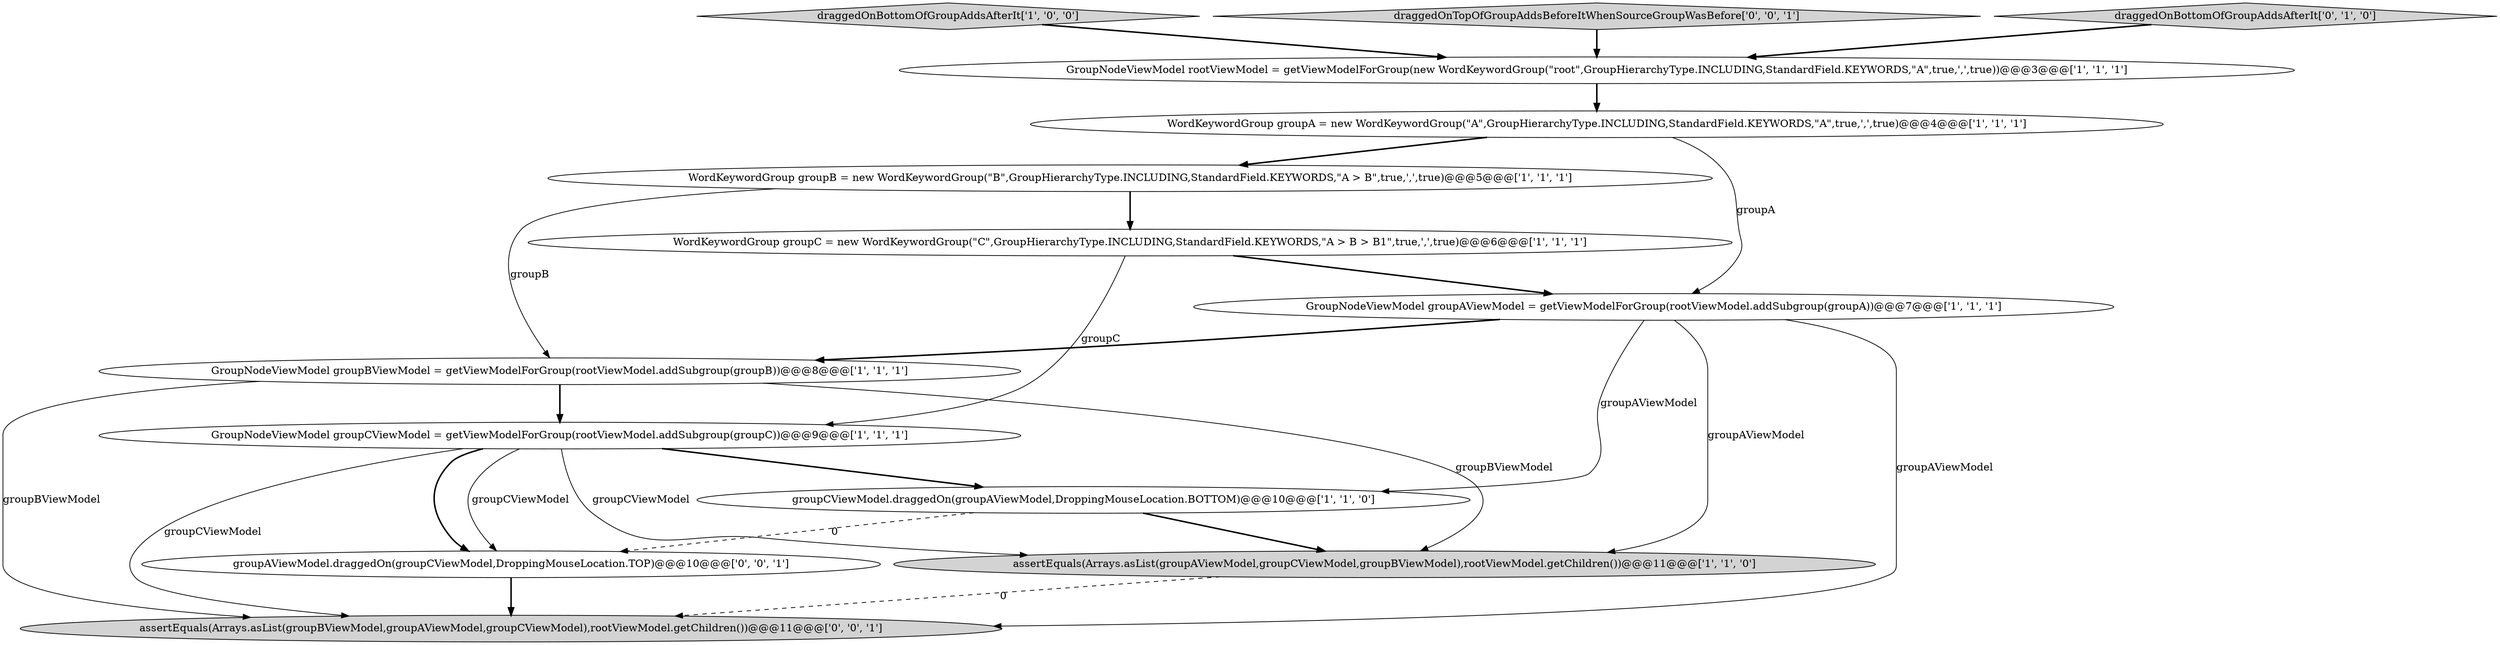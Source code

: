 digraph {
4 [style = filled, label = "WordKeywordGroup groupC = new WordKeywordGroup(\"C\",GroupHierarchyType.INCLUDING,StandardField.KEYWORDS,\"A > B > B1\",true,',',true)@@@6@@@['1', '1', '1']", fillcolor = white, shape = ellipse image = "AAA0AAABBB1BBB"];
1 [style = filled, label = "WordKeywordGroup groupB = new WordKeywordGroup(\"B\",GroupHierarchyType.INCLUDING,StandardField.KEYWORDS,\"A > B\",true,',',true)@@@5@@@['1', '1', '1']", fillcolor = white, shape = ellipse image = "AAA0AAABBB1BBB"];
11 [style = filled, label = "assertEquals(Arrays.asList(groupBViewModel,groupAViewModel,groupCViewModel),rootViewModel.getChildren())@@@11@@@['0', '0', '1']", fillcolor = lightgray, shape = ellipse image = "AAA0AAABBB3BBB"];
8 [style = filled, label = "groupCViewModel.draggedOn(groupAViewModel,DroppingMouseLocation.BOTTOM)@@@10@@@['1', '1', '0']", fillcolor = white, shape = ellipse image = "AAA0AAABBB1BBB"];
9 [style = filled, label = "draggedOnBottomOfGroupAddsAfterIt['1', '0', '0']", fillcolor = lightgray, shape = diamond image = "AAA0AAABBB1BBB"];
5 [style = filled, label = "GroupNodeViewModel rootViewModel = getViewModelForGroup(new WordKeywordGroup(\"root\",GroupHierarchyType.INCLUDING,StandardField.KEYWORDS,\"A\",true,',',true))@@@3@@@['1', '1', '1']", fillcolor = white, shape = ellipse image = "AAA0AAABBB1BBB"];
7 [style = filled, label = "GroupNodeViewModel groupCViewModel = getViewModelForGroup(rootViewModel.addSubgroup(groupC))@@@9@@@['1', '1', '1']", fillcolor = white, shape = ellipse image = "AAA0AAABBB1BBB"];
3 [style = filled, label = "assertEquals(Arrays.asList(groupAViewModel,groupCViewModel,groupBViewModel),rootViewModel.getChildren())@@@11@@@['1', '1', '0']", fillcolor = lightgray, shape = ellipse image = "AAA0AAABBB1BBB"];
13 [style = filled, label = "draggedOnTopOfGroupAddsBeforeItWhenSourceGroupWasBefore['0', '0', '1']", fillcolor = lightgray, shape = diamond image = "AAA0AAABBB3BBB"];
12 [style = filled, label = "groupAViewModel.draggedOn(groupCViewModel,DroppingMouseLocation.TOP)@@@10@@@['0', '0', '1']", fillcolor = white, shape = ellipse image = "AAA0AAABBB3BBB"];
10 [style = filled, label = "draggedOnBottomOfGroupAddsAfterIt['0', '1', '0']", fillcolor = lightgray, shape = diamond image = "AAA0AAABBB2BBB"];
0 [style = filled, label = "WordKeywordGroup groupA = new WordKeywordGroup(\"A\",GroupHierarchyType.INCLUDING,StandardField.KEYWORDS,\"A\",true,',',true)@@@4@@@['1', '1', '1']", fillcolor = white, shape = ellipse image = "AAA0AAABBB1BBB"];
6 [style = filled, label = "GroupNodeViewModel groupBViewModel = getViewModelForGroup(rootViewModel.addSubgroup(groupB))@@@8@@@['1', '1', '1']", fillcolor = white, shape = ellipse image = "AAA0AAABBB1BBB"];
2 [style = filled, label = "GroupNodeViewModel groupAViewModel = getViewModelForGroup(rootViewModel.addSubgroup(groupA))@@@7@@@['1', '1', '1']", fillcolor = white, shape = ellipse image = "AAA0AAABBB1BBB"];
1->4 [style = bold, label=""];
1->6 [style = solid, label="groupB"];
0->2 [style = solid, label="groupA"];
7->12 [style = bold, label=""];
2->3 [style = solid, label="groupAViewModel"];
2->6 [style = bold, label=""];
8->3 [style = bold, label=""];
12->11 [style = bold, label=""];
6->11 [style = solid, label="groupBViewModel"];
8->12 [style = dashed, label="0"];
2->11 [style = solid, label="groupAViewModel"];
4->2 [style = bold, label=""];
2->8 [style = solid, label="groupAViewModel"];
4->7 [style = solid, label="groupC"];
7->8 [style = bold, label=""];
7->3 [style = solid, label="groupCViewModel"];
7->11 [style = solid, label="groupCViewModel"];
10->5 [style = bold, label=""];
5->0 [style = bold, label=""];
6->3 [style = solid, label="groupBViewModel"];
0->1 [style = bold, label=""];
7->12 [style = solid, label="groupCViewModel"];
13->5 [style = bold, label=""];
9->5 [style = bold, label=""];
6->7 [style = bold, label=""];
3->11 [style = dashed, label="0"];
}
